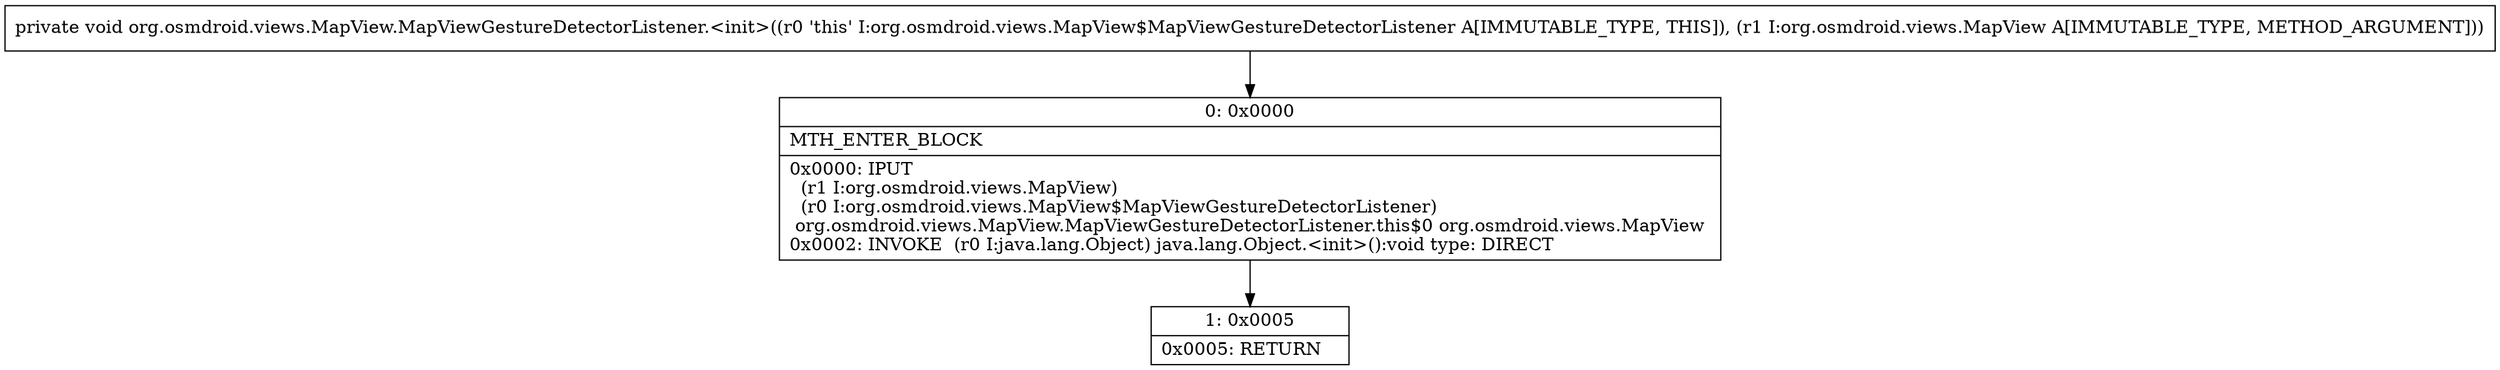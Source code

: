 digraph "CFG fororg.osmdroid.views.MapView.MapViewGestureDetectorListener.\<init\>(Lorg\/osmdroid\/views\/MapView;)V" {
Node_0 [shape=record,label="{0\:\ 0x0000|MTH_ENTER_BLOCK\l|0x0000: IPUT  \l  (r1 I:org.osmdroid.views.MapView)\l  (r0 I:org.osmdroid.views.MapView$MapViewGestureDetectorListener)\l org.osmdroid.views.MapView.MapViewGestureDetectorListener.this$0 org.osmdroid.views.MapView \l0x0002: INVOKE  (r0 I:java.lang.Object) java.lang.Object.\<init\>():void type: DIRECT \l}"];
Node_1 [shape=record,label="{1\:\ 0x0005|0x0005: RETURN   \l}"];
MethodNode[shape=record,label="{private void org.osmdroid.views.MapView.MapViewGestureDetectorListener.\<init\>((r0 'this' I:org.osmdroid.views.MapView$MapViewGestureDetectorListener A[IMMUTABLE_TYPE, THIS]), (r1 I:org.osmdroid.views.MapView A[IMMUTABLE_TYPE, METHOD_ARGUMENT])) }"];
MethodNode -> Node_0;
Node_0 -> Node_1;
}

